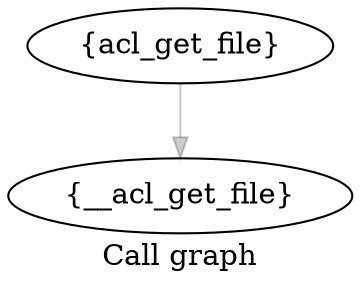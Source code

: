digraph "Call graph" {
	label="Call graph";
	"Node0x8056482a0" [label="{__acl_get_file}"];

	"Node0x805648240" [label="{acl_get_file}"];
	"Node0x805648240" -> "Node0x8056482a0" [color="#00000033"];

}
